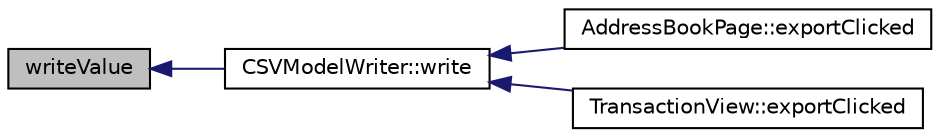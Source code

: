 digraph "writeValue"
{
  edge [fontname="Helvetica",fontsize="10",labelfontname="Helvetica",labelfontsize="10"];
  node [fontname="Helvetica",fontsize="10",shape=record];
  rankdir="LR";
  Node11 [label="writeValue",height=0.2,width=0.4,color="black", fillcolor="grey75", style="filled", fontcolor="black"];
  Node11 -> Node12 [dir="back",color="midnightblue",fontsize="10",style="solid",fontname="Helvetica"];
  Node12 [label="CSVModelWriter::write",height=0.2,width=0.4,color="black", fillcolor="white", style="filled",URL="$da/d79/class_c_s_v_model_writer.html#a71fe52fdd6f41c506f9631175cb04615",tooltip="Perform export of the model to CSV. "];
  Node12 -> Node13 [dir="back",color="midnightblue",fontsize="10",style="solid",fontname="Helvetica"];
  Node13 [label="AddressBookPage::exportClicked",height=0.2,width=0.4,color="black", fillcolor="white", style="filled",URL="$d3/d4a/class_address_book_page.html#ae5b20525c7f1cf805eace9aafe308d42"];
  Node12 -> Node14 [dir="back",color="midnightblue",fontsize="10",style="solid",fontname="Helvetica"];
  Node14 [label="TransactionView::exportClicked",height=0.2,width=0.4,color="black", fillcolor="white", style="filled",URL="$d2/d2c/class_transaction_view.html#a5983022ff1e5395f87de3c5728eff8da"];
}
